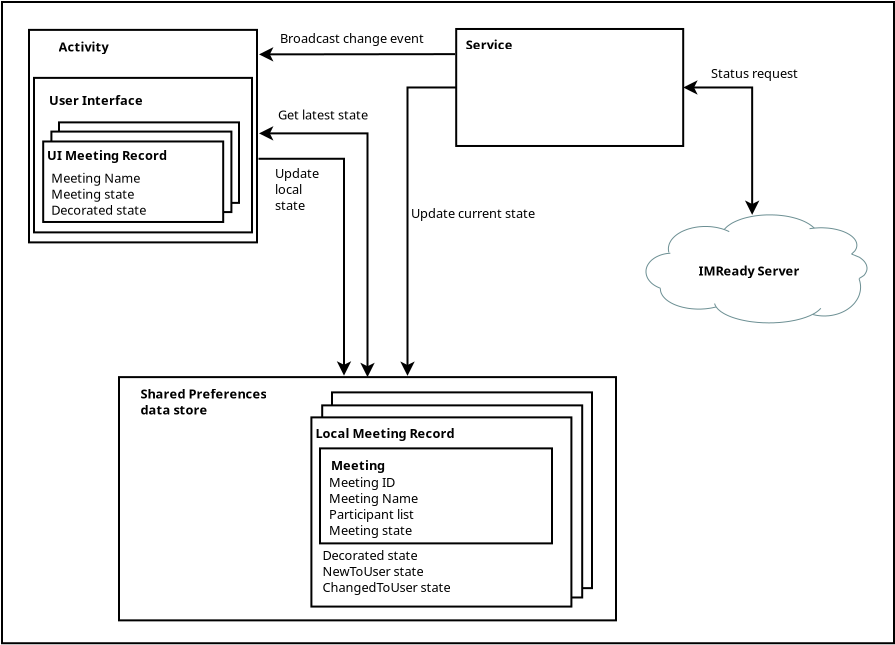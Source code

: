 <?xml version="1.0" encoding="UTF-8"?>
<dia:diagram xmlns:dia="http://www.lysator.liu.se/~alla/dia/">
  <dia:layer name="Background" visible="true" active="true">
    <dia:object type="Standard - Box" version="0" id="O0">
      <dia:attribute name="obj_pos">
        <dia:point val="3.15,3.256"/>
      </dia:attribute>
      <dia:attribute name="obj_bb">
        <dia:rectangle val="3.1,3.206;47.8,35.369"/>
      </dia:attribute>
      <dia:attribute name="elem_corner">
        <dia:point val="3.15,3.256"/>
      </dia:attribute>
      <dia:attribute name="elem_width">
        <dia:real val="44.6"/>
      </dia:attribute>
      <dia:attribute name="elem_height">
        <dia:real val="32.062"/>
      </dia:attribute>
      <dia:attribute name="show_background">
        <dia:boolean val="true"/>
      </dia:attribute>
    </dia:object>
    <dia:group>
      <dia:object type="Standard - Box" version="0" id="O1">
        <dia:attribute name="obj_pos">
          <dia:point val="25.86,4.605"/>
        </dia:attribute>
        <dia:attribute name="obj_bb">
          <dia:rectangle val="25.81,4.555;37.26,10.505"/>
        </dia:attribute>
        <dia:attribute name="elem_corner">
          <dia:point val="25.86,4.605"/>
        </dia:attribute>
        <dia:attribute name="elem_width">
          <dia:real val="11.35"/>
        </dia:attribute>
        <dia:attribute name="elem_height">
          <dia:real val="5.85"/>
        </dia:attribute>
        <dia:attribute name="show_background">
          <dia:boolean val="true"/>
        </dia:attribute>
      </dia:object>
      <dia:object type="Standard - Text" version="1" id="O2">
        <dia:attribute name="obj_pos">
          <dia:point val="26.335,5.63"/>
        </dia:attribute>
        <dia:attribute name="obj_bb">
          <dia:rectangle val="26.335,5.035;28.997,5.78"/>
        </dia:attribute>
        <dia:attribute name="text">
          <dia:composite type="text">
            <dia:attribute name="string">
              <dia:string>#Service#</dia:string>
            </dia:attribute>
            <dia:attribute name="font">
              <dia:font family="sans" style="80" name="Helvetica-Bold"/>
            </dia:attribute>
            <dia:attribute name="height">
              <dia:real val="0.8"/>
            </dia:attribute>
            <dia:attribute name="pos">
              <dia:point val="26.335,5.63"/>
            </dia:attribute>
            <dia:attribute name="color">
              <dia:color val="#000000"/>
            </dia:attribute>
            <dia:attribute name="alignment">
              <dia:enum val="0"/>
            </dia:attribute>
          </dia:composite>
        </dia:attribute>
        <dia:attribute name="valign">
          <dia:enum val="3"/>
        </dia:attribute>
      </dia:object>
    </dia:group>
    <dia:group>
      <dia:object type="Cisco - Cloud White" version="1" id="O3">
        <dia:attribute name="obj_pos">
          <dia:point val="35.35,13.9"/>
        </dia:attribute>
        <dia:attribute name="obj_bb">
          <dia:rectangle val="35.349,13.899;46.401,19.3"/>
        </dia:attribute>
        <dia:attribute name="meta">
          <dia:composite type="dict"/>
        </dia:attribute>
        <dia:attribute name="elem_corner">
          <dia:point val="35.35,13.9"/>
        </dia:attribute>
        <dia:attribute name="elem_width">
          <dia:real val="11.05"/>
        </dia:attribute>
        <dia:attribute name="elem_height">
          <dia:real val="5.4"/>
        </dia:attribute>
        <dia:attribute name="line_width">
          <dia:real val="0.1"/>
        </dia:attribute>
        <dia:attribute name="line_colour">
          <dia:color val="#000000"/>
        </dia:attribute>
        <dia:attribute name="fill_colour">
          <dia:color val="#ffffff"/>
        </dia:attribute>
        <dia:attribute name="show_background">
          <dia:boolean val="true"/>
        </dia:attribute>
        <dia:attribute name="line_style">
          <dia:enum val="0"/>
          <dia:real val="1"/>
        </dia:attribute>
        <dia:attribute name="flip_horizontal">
          <dia:boolean val="false"/>
        </dia:attribute>
        <dia:attribute name="flip_vertical">
          <dia:boolean val="false"/>
        </dia:attribute>
        <dia:attribute name="subscale">
          <dia:real val="1"/>
        </dia:attribute>
      </dia:object>
      <dia:object type="Standard - Text" version="1" id="O4">
        <dia:attribute name="obj_pos">
          <dia:point val="37.977,16.93"/>
        </dia:attribute>
        <dia:attribute name="obj_bb">
          <dia:rectangle val="37.977,16.335;43.687,17.08"/>
        </dia:attribute>
        <dia:attribute name="text">
          <dia:composite type="text">
            <dia:attribute name="string">
              <dia:string>#IMReady Server#</dia:string>
            </dia:attribute>
            <dia:attribute name="font">
              <dia:font family="sans" style="80" name="Helvetica-Bold"/>
            </dia:attribute>
            <dia:attribute name="height">
              <dia:real val="0.8"/>
            </dia:attribute>
            <dia:attribute name="pos">
              <dia:point val="37.977,16.93"/>
            </dia:attribute>
            <dia:attribute name="color">
              <dia:color val="#000000"/>
            </dia:attribute>
            <dia:attribute name="alignment">
              <dia:enum val="0"/>
            </dia:attribute>
          </dia:composite>
        </dia:attribute>
        <dia:attribute name="valign">
          <dia:enum val="3"/>
        </dia:attribute>
      </dia:object>
    </dia:group>
    <dia:object type="Standard - Text" version="1" id="O5">
      <dia:attribute name="obj_pos">
        <dia:point val="17.05,5.3"/>
      </dia:attribute>
      <dia:attribute name="obj_bb">
        <dia:rectangle val="17.05,4.705;24.86,5.45"/>
      </dia:attribute>
      <dia:attribute name="text">
        <dia:composite type="text">
          <dia:attribute name="string">
            <dia:string>#Broadcast change event#</dia:string>
          </dia:attribute>
          <dia:attribute name="font">
            <dia:font family="sans" style="0" name="Helvetica"/>
          </dia:attribute>
          <dia:attribute name="height">
            <dia:real val="0.8"/>
          </dia:attribute>
          <dia:attribute name="pos">
            <dia:point val="17.05,5.3"/>
          </dia:attribute>
          <dia:attribute name="color">
            <dia:color val="#000000"/>
          </dia:attribute>
          <dia:attribute name="alignment">
            <dia:enum val="0"/>
          </dia:attribute>
        </dia:composite>
      </dia:attribute>
      <dia:attribute name="valign">
        <dia:enum val="3"/>
      </dia:attribute>
    </dia:object>
    <dia:object type="Standard - ZigZagLine" version="1" id="O6">
      <dia:attribute name="obj_pos">
        <dia:point val="37.21,7.53"/>
      </dia:attribute>
      <dia:attribute name="obj_bb">
        <dia:rectangle val="37.16,7.168;41.02,13.95"/>
      </dia:attribute>
      <dia:attribute name="orth_points">
        <dia:point val="37.21,7.53"/>
        <dia:point val="40.658,7.53"/>
        <dia:point val="40.658,13.9"/>
      </dia:attribute>
      <dia:attribute name="orth_orient">
        <dia:enum val="0"/>
        <dia:enum val="1"/>
      </dia:attribute>
      <dia:attribute name="autorouting">
        <dia:boolean val="true"/>
      </dia:attribute>
      <dia:attribute name="start_arrow">
        <dia:enum val="22"/>
      </dia:attribute>
      <dia:attribute name="start_arrow_length">
        <dia:real val="0.5"/>
      </dia:attribute>
      <dia:attribute name="start_arrow_width">
        <dia:real val="0.5"/>
      </dia:attribute>
      <dia:attribute name="end_arrow">
        <dia:enum val="22"/>
      </dia:attribute>
      <dia:attribute name="end_arrow_length">
        <dia:real val="0.5"/>
      </dia:attribute>
      <dia:attribute name="end_arrow_width">
        <dia:real val="0.5"/>
      </dia:attribute>
      <dia:connections>
        <dia:connection handle="0" to="O1" connection="4"/>
        <dia:connection handle="1" to="O3" connection="0"/>
      </dia:connections>
    </dia:object>
    <dia:object type="Standard - Text" version="1" id="O7">
      <dia:attribute name="obj_pos">
        <dia:point val="38.6,7.05"/>
      </dia:attribute>
      <dia:attribute name="obj_bb">
        <dia:rectangle val="38.6,6.455;43.288,7.2"/>
      </dia:attribute>
      <dia:attribute name="text">
        <dia:composite type="text">
          <dia:attribute name="string">
            <dia:string>#Status request#</dia:string>
          </dia:attribute>
          <dia:attribute name="font">
            <dia:font family="sans" style="0" name="Helvetica"/>
          </dia:attribute>
          <dia:attribute name="height">
            <dia:real val="0.8"/>
          </dia:attribute>
          <dia:attribute name="pos">
            <dia:point val="38.6,7.05"/>
          </dia:attribute>
          <dia:attribute name="color">
            <dia:color val="#000000"/>
          </dia:attribute>
          <dia:attribute name="alignment">
            <dia:enum val="0"/>
          </dia:attribute>
        </dia:composite>
      </dia:attribute>
      <dia:attribute name="valign">
        <dia:enum val="3"/>
      </dia:attribute>
    </dia:object>
    <dia:object type="Standard - Text" version="1" id="O8">
      <dia:attribute name="obj_pos">
        <dia:point val="29.45,35.663"/>
      </dia:attribute>
      <dia:attribute name="obj_bb">
        <dia:rectangle val="29.431,35.049;29.45,35.85"/>
      </dia:attribute>
      <dia:attribute name="text">
        <dia:composite type="text">
          <dia:attribute name="string">
            <dia:string>##</dia:string>
          </dia:attribute>
          <dia:attribute name="font">
            <dia:font family="sans" style="0" name="Helvetica"/>
          </dia:attribute>
          <dia:attribute name="height">
            <dia:real val="0.8"/>
          </dia:attribute>
          <dia:attribute name="pos">
            <dia:point val="29.45,35.663"/>
          </dia:attribute>
          <dia:attribute name="color">
            <dia:color val="#000000"/>
          </dia:attribute>
          <dia:attribute name="alignment">
            <dia:enum val="0"/>
          </dia:attribute>
        </dia:composite>
      </dia:attribute>
      <dia:attribute name="valign">
        <dia:enum val="3"/>
      </dia:attribute>
    </dia:object>
    <dia:group>
      <dia:object type="Standard - Box" version="0" id="O9">
        <dia:attribute name="obj_pos">
          <dia:point val="4.5,4.65"/>
        </dia:attribute>
        <dia:attribute name="obj_bb">
          <dia:rectangle val="4.45,4.6;15.95,15.325"/>
        </dia:attribute>
        <dia:attribute name="elem_corner">
          <dia:point val="4.5,4.65"/>
        </dia:attribute>
        <dia:attribute name="elem_width">
          <dia:real val="11.4"/>
        </dia:attribute>
        <dia:attribute name="elem_height">
          <dia:real val="10.625"/>
        </dia:attribute>
        <dia:attribute name="show_background">
          <dia:boolean val="true"/>
        </dia:attribute>
      </dia:object>
      <dia:object type="Standard - Text" version="1" id="O10">
        <dia:attribute name="obj_pos">
          <dia:point val="5.975,5.725"/>
        </dia:attribute>
        <dia:attribute name="obj_bb">
          <dia:rectangle val="5.975,5.13;8.735,5.875"/>
        </dia:attribute>
        <dia:attribute name="text">
          <dia:composite type="text">
            <dia:attribute name="string">
              <dia:string>#Activity#</dia:string>
            </dia:attribute>
            <dia:attribute name="font">
              <dia:font family="sans" style="80" name="Helvetica-Bold"/>
            </dia:attribute>
            <dia:attribute name="height">
              <dia:real val="0.8"/>
            </dia:attribute>
            <dia:attribute name="pos">
              <dia:point val="5.975,5.725"/>
            </dia:attribute>
            <dia:attribute name="color">
              <dia:color val="#000000"/>
            </dia:attribute>
            <dia:attribute name="alignment">
              <dia:enum val="0"/>
            </dia:attribute>
          </dia:composite>
        </dia:attribute>
        <dia:attribute name="valign">
          <dia:enum val="3"/>
        </dia:attribute>
      </dia:object>
      <dia:object type="Standard - Box" version="0" id="O11">
        <dia:attribute name="obj_pos">
          <dia:point val="4.75,7.05"/>
        </dia:attribute>
        <dia:attribute name="obj_bb">
          <dia:rectangle val="4.7,7;15.7,14.825"/>
        </dia:attribute>
        <dia:attribute name="elem_corner">
          <dia:point val="4.75,7.05"/>
        </dia:attribute>
        <dia:attribute name="elem_width">
          <dia:real val="10.9"/>
        </dia:attribute>
        <dia:attribute name="elem_height">
          <dia:real val="7.725"/>
        </dia:attribute>
        <dia:attribute name="show_background">
          <dia:boolean val="true"/>
        </dia:attribute>
      </dia:object>
      <dia:object type="Standard - Text" version="1" id="O12">
        <dia:attribute name="obj_pos">
          <dia:point val="5.5,8.4"/>
        </dia:attribute>
        <dia:attribute name="obj_bb">
          <dia:rectangle val="5.5,7.805;10.645,8.55"/>
        </dia:attribute>
        <dia:attribute name="text">
          <dia:composite type="text">
            <dia:attribute name="string">
              <dia:string>#User Interface#</dia:string>
            </dia:attribute>
            <dia:attribute name="font">
              <dia:font family="sans" style="80" name="Helvetica-Bold"/>
            </dia:attribute>
            <dia:attribute name="height">
              <dia:real val="0.8"/>
            </dia:attribute>
            <dia:attribute name="pos">
              <dia:point val="5.5,8.4"/>
            </dia:attribute>
            <dia:attribute name="color">
              <dia:color val="#000000"/>
            </dia:attribute>
            <dia:attribute name="alignment">
              <dia:enum val="0"/>
            </dia:attribute>
          </dia:composite>
        </dia:attribute>
        <dia:attribute name="valign">
          <dia:enum val="3"/>
        </dia:attribute>
      </dia:object>
      <dia:group>
        <dia:object type="Standard - Box" version="0" id="O13">
          <dia:attribute name="obj_pos">
            <dia:point val="6,9.275"/>
          </dia:attribute>
          <dia:attribute name="obj_bb">
            <dia:rectangle val="5.95,9.225;15.05,13.35"/>
          </dia:attribute>
          <dia:attribute name="elem_corner">
            <dia:point val="6,9.275"/>
          </dia:attribute>
          <dia:attribute name="elem_width">
            <dia:real val="9.0"/>
          </dia:attribute>
          <dia:attribute name="elem_height">
            <dia:real val="4.025"/>
          </dia:attribute>
          <dia:attribute name="show_background">
            <dia:boolean val="true"/>
          </dia:attribute>
        </dia:object>
        <dia:object type="Standard - Box" version="0" id="O14">
          <dia:attribute name="obj_pos">
            <dia:point val="5.62,9.735"/>
          </dia:attribute>
          <dia:attribute name="obj_bb">
            <dia:rectangle val="5.57,9.685;14.67,13.81"/>
          </dia:attribute>
          <dia:attribute name="elem_corner">
            <dia:point val="5.62,9.735"/>
          </dia:attribute>
          <dia:attribute name="elem_width">
            <dia:real val="9.0"/>
          </dia:attribute>
          <dia:attribute name="elem_height">
            <dia:real val="4.025"/>
          </dia:attribute>
          <dia:attribute name="show_background">
            <dia:boolean val="true"/>
          </dia:attribute>
        </dia:object>
        <dia:object type="Standard - Box" version="0" id="O15">
          <dia:attribute name="obj_pos">
            <dia:point val="5.21,10.23"/>
          </dia:attribute>
          <dia:attribute name="obj_bb">
            <dia:rectangle val="5.16,10.18;14.26,14.305"/>
          </dia:attribute>
          <dia:attribute name="elem_corner">
            <dia:point val="5.21,10.23"/>
          </dia:attribute>
          <dia:attribute name="elem_width">
            <dia:real val="9.0"/>
          </dia:attribute>
          <dia:attribute name="elem_height">
            <dia:real val="4.025"/>
          </dia:attribute>
          <dia:attribute name="show_background">
            <dia:boolean val="true"/>
          </dia:attribute>
        </dia:object>
        <dia:object type="Standard - Text" version="1" id="O16">
          <dia:attribute name="obj_pos">
            <dia:point val="5.4,11.15"/>
          </dia:attribute>
          <dia:attribute name="obj_bb">
            <dia:rectangle val="5.4,10.555;12.068,11.3"/>
          </dia:attribute>
          <dia:attribute name="text">
            <dia:composite type="text">
              <dia:attribute name="string">
                <dia:string>#UI Meeting Record#</dia:string>
              </dia:attribute>
              <dia:attribute name="font">
                <dia:font family="sans" style="80" name="Helvetica-Bold"/>
              </dia:attribute>
              <dia:attribute name="height">
                <dia:real val="0.8"/>
              </dia:attribute>
              <dia:attribute name="pos">
                <dia:point val="5.4,11.15"/>
              </dia:attribute>
              <dia:attribute name="color">
                <dia:color val="#000000"/>
              </dia:attribute>
              <dia:attribute name="alignment">
                <dia:enum val="0"/>
              </dia:attribute>
            </dia:composite>
          </dia:attribute>
          <dia:attribute name="valign">
            <dia:enum val="3"/>
          </dia:attribute>
        </dia:object>
        <dia:object type="Standard - Text" version="1" id="O17">
          <dia:attribute name="obj_pos">
            <dia:point val="5.61,12.293"/>
          </dia:attribute>
          <dia:attribute name="obj_bb">
            <dia:rectangle val="5.61,11.697;10.773,14.043"/>
          </dia:attribute>
          <dia:attribute name="text">
            <dia:composite type="text">
              <dia:attribute name="string">
                <dia:string>#Meeting Name
Meeting state
Decorated state#</dia:string>
              </dia:attribute>
              <dia:attribute name="font">
                <dia:font family="sans" style="0" name="Helvetica"/>
              </dia:attribute>
              <dia:attribute name="height">
                <dia:real val="0.8"/>
              </dia:attribute>
              <dia:attribute name="pos">
                <dia:point val="5.61,12.293"/>
              </dia:attribute>
              <dia:attribute name="color">
                <dia:color val="#000000"/>
              </dia:attribute>
              <dia:attribute name="alignment">
                <dia:enum val="0"/>
              </dia:attribute>
            </dia:composite>
          </dia:attribute>
          <dia:attribute name="valign">
            <dia:enum val="3"/>
          </dia:attribute>
        </dia:object>
      </dia:group>
    </dia:group>
    <dia:object type="Standard - Line" version="0" id="O18">
      <dia:attribute name="obj_pos">
        <dia:point val="16,5.875"/>
      </dia:attribute>
      <dia:attribute name="obj_bb">
        <dia:rectangle val="15.95,5.512;25.85,6.236"/>
      </dia:attribute>
      <dia:attribute name="conn_endpoints">
        <dia:point val="16,5.875"/>
        <dia:point val="25.8,5.863"/>
      </dia:attribute>
      <dia:attribute name="numcp">
        <dia:int val="1"/>
      </dia:attribute>
      <dia:attribute name="start_arrow">
        <dia:enum val="22"/>
      </dia:attribute>
      <dia:attribute name="start_arrow_length">
        <dia:real val="0.5"/>
      </dia:attribute>
      <dia:attribute name="start_arrow_width">
        <dia:real val="0.5"/>
      </dia:attribute>
    </dia:object>
    <dia:group>
      <dia:object type="Standard - Box" version="0" id="O19">
        <dia:attribute name="obj_pos">
          <dia:point val="9,22.012"/>
        </dia:attribute>
        <dia:attribute name="obj_bb">
          <dia:rectangle val="8.95,21.962;33.9,34.225"/>
        </dia:attribute>
        <dia:attribute name="elem_corner">
          <dia:point val="9,22.012"/>
        </dia:attribute>
        <dia:attribute name="elem_width">
          <dia:real val="24.85"/>
        </dia:attribute>
        <dia:attribute name="elem_height">
          <dia:real val="12.162"/>
        </dia:attribute>
        <dia:attribute name="show_background">
          <dia:boolean val="true"/>
        </dia:attribute>
      </dia:object>
      <dia:object type="Standard - Text" version="1" id="O20">
        <dia:attribute name="obj_pos">
          <dia:point val="10.075,23.087"/>
        </dia:attribute>
        <dia:attribute name="obj_bb">
          <dia:rectangle val="10.075,22.492;17.185,24.038"/>
        </dia:attribute>
        <dia:attribute name="text">
          <dia:composite type="text">
            <dia:attribute name="string">
              <dia:string>#Shared Preferences
data store#</dia:string>
            </dia:attribute>
            <dia:attribute name="font">
              <dia:font family="sans" style="80" name="Helvetica-Bold"/>
            </dia:attribute>
            <dia:attribute name="height">
              <dia:real val="0.8"/>
            </dia:attribute>
            <dia:attribute name="pos">
              <dia:point val="10.075,23.087"/>
            </dia:attribute>
            <dia:attribute name="color">
              <dia:color val="#000000"/>
            </dia:attribute>
            <dia:attribute name="alignment">
              <dia:enum val="0"/>
            </dia:attribute>
          </dia:composite>
        </dia:attribute>
        <dia:attribute name="valign">
          <dia:enum val="3"/>
        </dia:attribute>
      </dia:object>
      <dia:group>
        <dia:object type="Standard - Box" version="0" id="O21">
          <dia:attribute name="obj_pos">
            <dia:point val="19.65,22.775"/>
          </dia:attribute>
          <dia:attribute name="obj_bb">
            <dia:rectangle val="19.6,22.725;32.7,32.612"/>
          </dia:attribute>
          <dia:attribute name="elem_corner">
            <dia:point val="19.65,22.775"/>
          </dia:attribute>
          <dia:attribute name="elem_width">
            <dia:real val="13"/>
          </dia:attribute>
          <dia:attribute name="elem_height">
            <dia:real val="9.788"/>
          </dia:attribute>
          <dia:attribute name="show_background">
            <dia:boolean val="true"/>
          </dia:attribute>
        </dia:object>
        <dia:object type="Standard - Box" version="0" id="O22">
          <dia:attribute name="obj_pos">
            <dia:point val="19.16,23.425"/>
          </dia:attribute>
          <dia:attribute name="obj_bb">
            <dia:rectangle val="19.11,23.375;32.21,33.08"/>
          </dia:attribute>
          <dia:attribute name="elem_corner">
            <dia:point val="19.16,23.425"/>
          </dia:attribute>
          <dia:attribute name="elem_width">
            <dia:real val="13"/>
          </dia:attribute>
          <dia:attribute name="elem_height">
            <dia:real val="9.605"/>
          </dia:attribute>
          <dia:attribute name="show_background">
            <dia:boolean val="true"/>
          </dia:attribute>
        </dia:object>
        <dia:object type="Standard - Box" version="0" id="O23">
          <dia:attribute name="obj_pos">
            <dia:point val="18.62,24.025"/>
          </dia:attribute>
          <dia:attribute name="obj_bb">
            <dia:rectangle val="18.57,23.975;31.67,33.535"/>
          </dia:attribute>
          <dia:attribute name="elem_corner">
            <dia:point val="18.62,24.025"/>
          </dia:attribute>
          <dia:attribute name="elem_width">
            <dia:real val="13"/>
          </dia:attribute>
          <dia:attribute name="elem_height">
            <dia:real val="9.46"/>
          </dia:attribute>
          <dia:attribute name="show_background">
            <dia:boolean val="true"/>
          </dia:attribute>
        </dia:object>
        <dia:object type="Standard - Text" version="1" id="O24">
          <dia:attribute name="obj_pos">
            <dia:point val="18.82,25.055"/>
          </dia:attribute>
          <dia:attribute name="obj_bb">
            <dia:rectangle val="18.82,24.46;26.61,25.205"/>
          </dia:attribute>
          <dia:attribute name="text">
            <dia:composite type="text">
              <dia:attribute name="string">
                <dia:string>#Local Meeting Record#</dia:string>
              </dia:attribute>
              <dia:attribute name="font">
                <dia:font family="sans" style="80" name="Helvetica-Bold"/>
              </dia:attribute>
              <dia:attribute name="height">
                <dia:real val="0.8"/>
              </dia:attribute>
              <dia:attribute name="pos">
                <dia:point val="18.82,25.055"/>
              </dia:attribute>
              <dia:attribute name="color">
                <dia:color val="#000000"/>
              </dia:attribute>
              <dia:attribute name="alignment">
                <dia:enum val="0"/>
              </dia:attribute>
            </dia:composite>
          </dia:attribute>
          <dia:attribute name="valign">
            <dia:enum val="3"/>
          </dia:attribute>
        </dia:object>
        <dia:object type="Standard - Box" version="0" id="O25">
          <dia:attribute name="obj_pos">
            <dia:point val="19.05,25.575"/>
          </dia:attribute>
          <dia:attribute name="obj_bb">
            <dia:rectangle val="19,25.525;30.7,30.375"/>
          </dia:attribute>
          <dia:attribute name="elem_corner">
            <dia:point val="19.05,25.575"/>
          </dia:attribute>
          <dia:attribute name="elem_width">
            <dia:real val="11.6"/>
          </dia:attribute>
          <dia:attribute name="elem_height">
            <dia:real val="4.75"/>
          </dia:attribute>
          <dia:attribute name="show_background">
            <dia:boolean val="true"/>
          </dia:attribute>
        </dia:object>
        <dia:object type="Standard - Text" version="1" id="O26">
          <dia:attribute name="obj_pos">
            <dia:point val="19.6,26.65"/>
          </dia:attribute>
          <dia:attribute name="obj_bb">
            <dia:rectangle val="19.6,26.055;22.545,26.8"/>
          </dia:attribute>
          <dia:attribute name="text">
            <dia:composite type="text">
              <dia:attribute name="string">
                <dia:string>#Meeting#</dia:string>
              </dia:attribute>
              <dia:attribute name="font">
                <dia:font family="sans" style="80" name="Helvetica-Bold"/>
              </dia:attribute>
              <dia:attribute name="height">
                <dia:real val="0.8"/>
              </dia:attribute>
              <dia:attribute name="pos">
                <dia:point val="19.6,26.65"/>
              </dia:attribute>
              <dia:attribute name="color">
                <dia:color val="#000000"/>
              </dia:attribute>
              <dia:attribute name="alignment">
                <dia:enum val="0"/>
              </dia:attribute>
            </dia:composite>
          </dia:attribute>
          <dia:attribute name="valign">
            <dia:enum val="3"/>
          </dia:attribute>
        </dia:object>
        <dia:object type="Standard - Text" version="1" id="O27">
          <dia:attribute name="obj_pos">
            <dia:point val="19.5,27.5"/>
          </dia:attribute>
          <dia:attribute name="obj_bb">
            <dia:rectangle val="19.5,26.905;24.175,30.05"/>
          </dia:attribute>
          <dia:attribute name="text">
            <dia:composite type="text">
              <dia:attribute name="string">
                <dia:string>#Meeting ID
Meeting Name
Participant list
Meeting state#</dia:string>
              </dia:attribute>
              <dia:attribute name="font">
                <dia:font family="sans" style="0" name="Helvetica"/>
              </dia:attribute>
              <dia:attribute name="height">
                <dia:real val="0.8"/>
              </dia:attribute>
              <dia:attribute name="pos">
                <dia:point val="19.5,27.5"/>
              </dia:attribute>
              <dia:attribute name="color">
                <dia:color val="#000000"/>
              </dia:attribute>
              <dia:attribute name="alignment">
                <dia:enum val="0"/>
              </dia:attribute>
            </dia:composite>
          </dia:attribute>
          <dia:attribute name="valign">
            <dia:enum val="3"/>
          </dia:attribute>
        </dia:object>
        <dia:object type="Standard - Text" version="1" id="O28">
          <dia:attribute name="obj_pos">
            <dia:point val="19.17,31.155"/>
          </dia:attribute>
          <dia:attribute name="obj_bb">
            <dia:rectangle val="19.17,30.56;26.093,32.905"/>
          </dia:attribute>
          <dia:attribute name="text">
            <dia:composite type="text">
              <dia:attribute name="string">
                <dia:string>#Decorated state
NewToUser state
ChangedToUser state#</dia:string>
              </dia:attribute>
              <dia:attribute name="font">
                <dia:font family="sans" style="0" name="Helvetica"/>
              </dia:attribute>
              <dia:attribute name="height">
                <dia:real val="0.8"/>
              </dia:attribute>
              <dia:attribute name="pos">
                <dia:point val="19.17,31.155"/>
              </dia:attribute>
              <dia:attribute name="color">
                <dia:color val="#000000"/>
              </dia:attribute>
              <dia:attribute name="alignment">
                <dia:enum val="0"/>
              </dia:attribute>
            </dia:composite>
          </dia:attribute>
          <dia:attribute name="valign">
            <dia:enum val="3"/>
          </dia:attribute>
        </dia:object>
      </dia:group>
    </dia:group>
    <dia:object type="Standard - Text" version="1" id="O29">
      <dia:attribute name="obj_pos">
        <dia:point val="23.6,14.05"/>
      </dia:attribute>
      <dia:attribute name="obj_bb">
        <dia:rectangle val="23.6,13.455;30.277,14.2"/>
      </dia:attribute>
      <dia:attribute name="text">
        <dia:composite type="text">
          <dia:attribute name="string">
            <dia:string>#Update current state#</dia:string>
          </dia:attribute>
          <dia:attribute name="font">
            <dia:font family="sans" style="0" name="Helvetica"/>
          </dia:attribute>
          <dia:attribute name="height">
            <dia:real val="0.8"/>
          </dia:attribute>
          <dia:attribute name="pos">
            <dia:point val="23.6,14.05"/>
          </dia:attribute>
          <dia:attribute name="color">
            <dia:color val="#000000"/>
          </dia:attribute>
          <dia:attribute name="alignment">
            <dia:enum val="0"/>
          </dia:attribute>
        </dia:composite>
      </dia:attribute>
      <dia:attribute name="valign">
        <dia:enum val="3"/>
      </dia:attribute>
    </dia:object>
    <dia:object type="Standard - ZigZagLine" version="1" id="O30">
      <dia:attribute name="obj_pos">
        <dia:point val="16,9.825"/>
      </dia:attribute>
      <dia:attribute name="obj_bb">
        <dia:rectangle val="15.388,9.463;21.787,22.062"/>
      </dia:attribute>
      <dia:attribute name="orth_points">
        <dia:point val="16,9.825"/>
        <dia:point val="16,9.825"/>
        <dia:point val="21.425,9.825"/>
        <dia:point val="21.425,22.012"/>
      </dia:attribute>
      <dia:attribute name="orth_orient">
        <dia:enum val="1"/>
        <dia:enum val="0"/>
        <dia:enum val="1"/>
      </dia:attribute>
      <dia:attribute name="autorouting">
        <dia:boolean val="false"/>
      </dia:attribute>
      <dia:attribute name="start_arrow">
        <dia:enum val="22"/>
      </dia:attribute>
      <dia:attribute name="start_arrow_length">
        <dia:real val="0.5"/>
      </dia:attribute>
      <dia:attribute name="start_arrow_width">
        <dia:real val="0.5"/>
      </dia:attribute>
      <dia:attribute name="end_arrow">
        <dia:enum val="22"/>
      </dia:attribute>
      <dia:attribute name="end_arrow_length">
        <dia:real val="0.5"/>
      </dia:attribute>
      <dia:attribute name="end_arrow_width">
        <dia:real val="0.5"/>
      </dia:attribute>
      <dia:connections>
        <dia:connection handle="1" to="O19" connection="1"/>
      </dia:connections>
    </dia:object>
    <dia:object type="Standard - Text" version="1" id="O31">
      <dia:attribute name="obj_pos">
        <dia:point val="16.95,9.125"/>
      </dia:attribute>
      <dia:attribute name="obj_bb">
        <dia:rectangle val="16.95,8.53;21.913,9.275"/>
      </dia:attribute>
      <dia:attribute name="text">
        <dia:composite type="text">
          <dia:attribute name="string">
            <dia:string>#Get latest state#</dia:string>
          </dia:attribute>
          <dia:attribute name="font">
            <dia:font family="sans" style="0" name="Helvetica"/>
          </dia:attribute>
          <dia:attribute name="height">
            <dia:real val="0.8"/>
          </dia:attribute>
          <dia:attribute name="pos">
            <dia:point val="16.95,9.125"/>
          </dia:attribute>
          <dia:attribute name="color">
            <dia:color val="#000000"/>
          </dia:attribute>
          <dia:attribute name="alignment">
            <dia:enum val="0"/>
          </dia:attribute>
        </dia:composite>
      </dia:attribute>
      <dia:attribute name="valign">
        <dia:enum val="3"/>
      </dia:attribute>
    </dia:object>
    <dia:object type="Standard - ZigZagLine" version="1" id="O32">
      <dia:attribute name="obj_pos">
        <dia:point val="20.25,21.938"/>
      </dia:attribute>
      <dia:attribute name="obj_bb">
        <dia:rectangle val="15.925,11.044;20.362,22.299"/>
      </dia:attribute>
      <dia:attribute name="orth_points">
        <dia:point val="20.25,21.938"/>
        <dia:point val="20.25,21.938"/>
        <dia:point val="20.25,11.094"/>
        <dia:point val="15.975,11.094"/>
      </dia:attribute>
      <dia:attribute name="orth_orient">
        <dia:enum val="0"/>
        <dia:enum val="1"/>
        <dia:enum val="0"/>
      </dia:attribute>
      <dia:attribute name="autorouting">
        <dia:boolean val="false"/>
      </dia:attribute>
      <dia:attribute name="start_arrow">
        <dia:enum val="22"/>
      </dia:attribute>
      <dia:attribute name="start_arrow_length">
        <dia:real val="0.5"/>
      </dia:attribute>
      <dia:attribute name="start_arrow_width">
        <dia:real val="0.5"/>
      </dia:attribute>
    </dia:object>
    <dia:object type="Standard - Text" version="1" id="O33">
      <dia:attribute name="obj_pos">
        <dia:point val="16.8,12.062"/>
      </dia:attribute>
      <dia:attribute name="obj_bb">
        <dia:rectangle val="16.8,11.467;19.12,13.812"/>
      </dia:attribute>
      <dia:attribute name="text">
        <dia:composite type="text">
          <dia:attribute name="string">
            <dia:string>#Update
local
state#</dia:string>
          </dia:attribute>
          <dia:attribute name="font">
            <dia:font family="sans" style="0" name="Helvetica"/>
          </dia:attribute>
          <dia:attribute name="height">
            <dia:real val="0.8"/>
          </dia:attribute>
          <dia:attribute name="pos">
            <dia:point val="16.8,12.062"/>
          </dia:attribute>
          <dia:attribute name="color">
            <dia:color val="#000000"/>
          </dia:attribute>
          <dia:attribute name="alignment">
            <dia:enum val="0"/>
          </dia:attribute>
        </dia:composite>
      </dia:attribute>
      <dia:attribute name="valign">
        <dia:enum val="3"/>
      </dia:attribute>
    </dia:object>
    <dia:object type="Standard - ZigZagLine" version="1" id="O34">
      <dia:attribute name="obj_pos">
        <dia:point val="23.425,21.95"/>
      </dia:attribute>
      <dia:attribute name="obj_bb">
        <dia:rectangle val="22.813,7.48;25.91,22.312"/>
      </dia:attribute>
      <dia:attribute name="orth_points">
        <dia:point val="23.425,21.95"/>
        <dia:point val="23.425,21.95"/>
        <dia:point val="23.425,7.53"/>
        <dia:point val="25.86,7.53"/>
      </dia:attribute>
      <dia:attribute name="orth_orient">
        <dia:enum val="0"/>
        <dia:enum val="1"/>
        <dia:enum val="0"/>
      </dia:attribute>
      <dia:attribute name="autorouting">
        <dia:boolean val="false"/>
      </dia:attribute>
      <dia:attribute name="start_arrow">
        <dia:enum val="22"/>
      </dia:attribute>
      <dia:attribute name="start_arrow_length">
        <dia:real val="0.5"/>
      </dia:attribute>
      <dia:attribute name="start_arrow_width">
        <dia:real val="0.5"/>
      </dia:attribute>
      <dia:connections>
        <dia:connection handle="1" to="O1" connection="3"/>
      </dia:connections>
    </dia:object>
  </dia:layer>
</dia:diagram>
